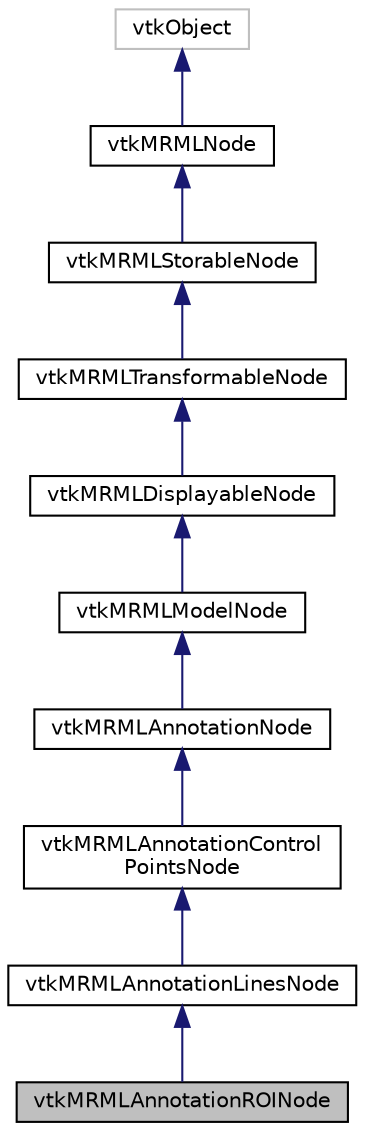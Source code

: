 digraph "vtkMRMLAnnotationROINode"
{
  bgcolor="transparent";
  edge [fontname="Helvetica",fontsize="10",labelfontname="Helvetica",labelfontsize="10"];
  node [fontname="Helvetica",fontsize="10",shape=record];
  Node0 [label="vtkMRMLAnnotationROINode",height=0.2,width=0.4,color="black", fillcolor="grey75", style="filled", fontcolor="black"];
  Node1 -> Node0 [dir="back",color="midnightblue",fontsize="10",style="solid",fontname="Helvetica"];
  Node1 [label="vtkMRMLAnnotationLinesNode",height=0.2,width=0.4,color="black",URL="$classvtkMRMLAnnotationLinesNode.html"];
  Node2 -> Node1 [dir="back",color="midnightblue",fontsize="10",style="solid",fontname="Helvetica"];
  Node2 [label="vtkMRMLAnnotationControl\lPointsNode",height=0.2,width=0.4,color="black",URL="$classvtkMRMLAnnotationControlPointsNode.html"];
  Node3 -> Node2 [dir="back",color="midnightblue",fontsize="10",style="solid",fontname="Helvetica"];
  Node3 [label="vtkMRMLAnnotationNode",height=0.2,width=0.4,color="black",URL="$classvtkMRMLAnnotationNode.html"];
  Node4 -> Node3 [dir="back",color="midnightblue",fontsize="10",style="solid",fontname="Helvetica"];
  Node4 [label="vtkMRMLModelNode",height=0.2,width=0.4,color="black",URL="$classvtkMRMLModelNode.html",tooltip="MRML node to represent a 3D surface model. "];
  Node5 -> Node4 [dir="back",color="midnightblue",fontsize="10",style="solid",fontname="Helvetica"];
  Node5 [label="vtkMRMLDisplayableNode",height=0.2,width=0.4,color="black",URL="$classvtkMRMLDisplayableNode.html"];
  Node6 -> Node5 [dir="back",color="midnightblue",fontsize="10",style="solid",fontname="Helvetica"];
  Node6 [label="vtkMRMLTransformableNode",height=0.2,width=0.4,color="black",URL="$classvtkMRMLTransformableNode.html",tooltip="MRML node for representing a node with a transform. "];
  Node7 -> Node6 [dir="back",color="midnightblue",fontsize="10",style="solid",fontname="Helvetica"];
  Node7 [label="vtkMRMLStorableNode",height=0.2,width=0.4,color="black",URL="$classvtkMRMLStorableNode.html",tooltip="MRML node to represent a 3D surface model. "];
  Node8 -> Node7 [dir="back",color="midnightblue",fontsize="10",style="solid",fontname="Helvetica"];
  Node8 [label="vtkMRMLNode",height=0.2,width=0.4,color="black",URL="$classvtkMRMLNode.html",tooltip="Abstract Superclass for all specific types of MRML nodes. "];
  Node9 -> Node8 [dir="back",color="midnightblue",fontsize="10",style="solid",fontname="Helvetica"];
  Node9 [label="vtkObject",height=0.2,width=0.4,color="grey75"];
}
